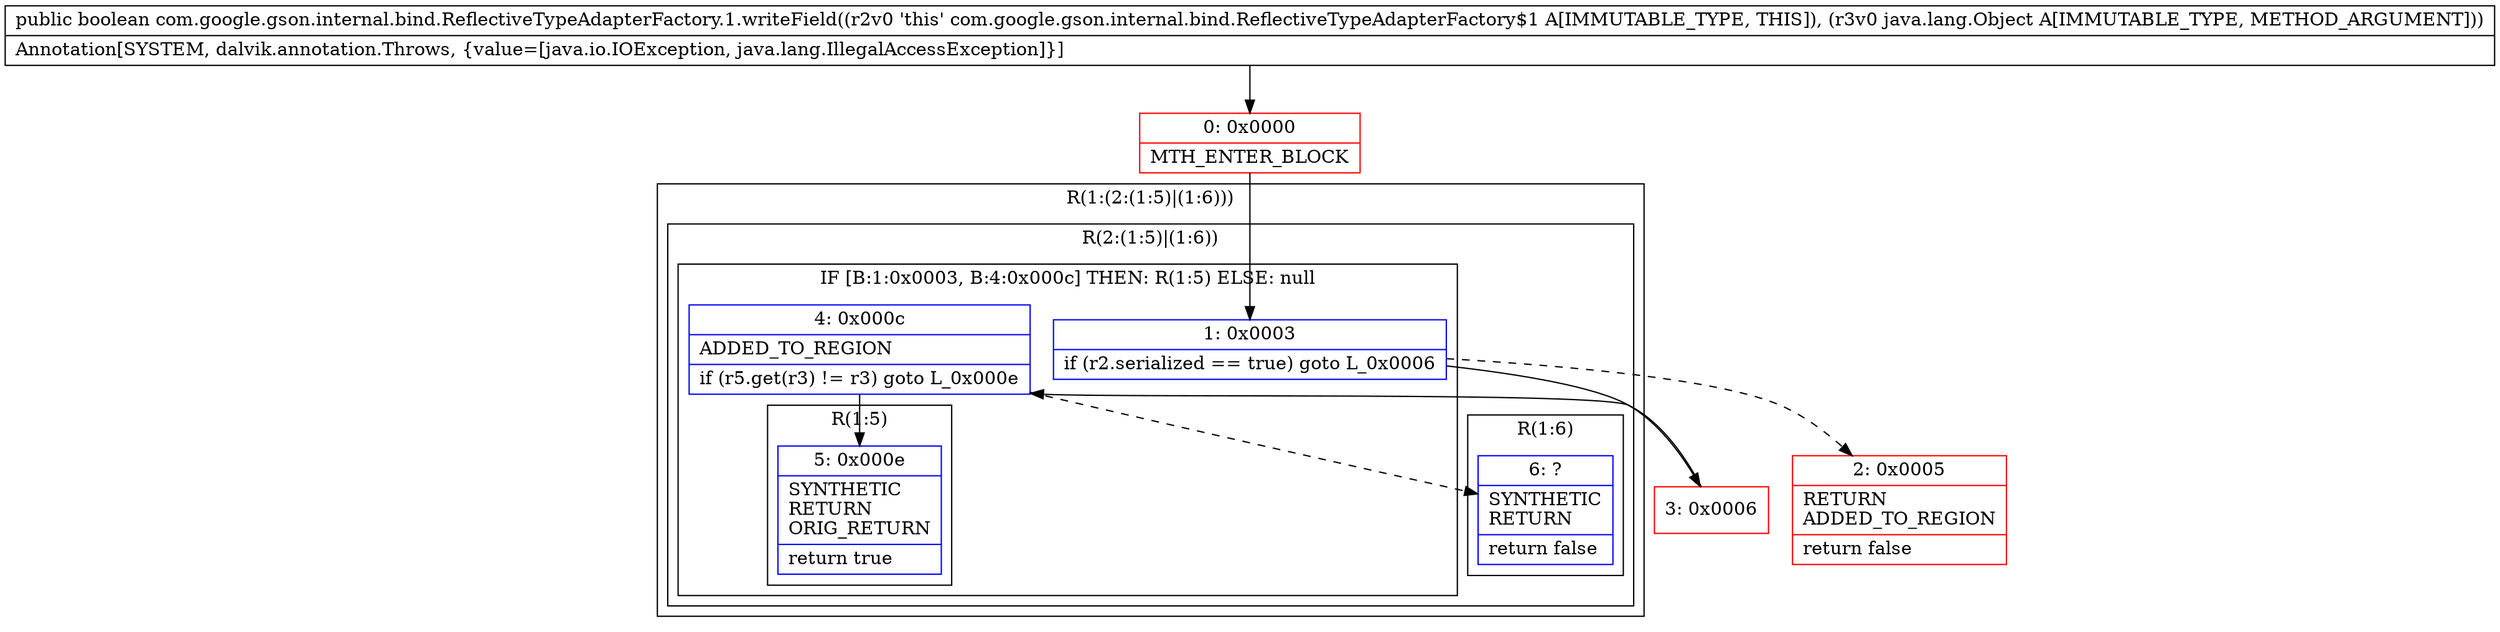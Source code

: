 digraph "CFG forcom.google.gson.internal.bind.ReflectiveTypeAdapterFactory.1.writeField(Ljava\/lang\/Object;)Z" {
subgraph cluster_Region_604860881 {
label = "R(1:(2:(1:5)|(1:6)))";
node [shape=record,color=blue];
subgraph cluster_Region_1524831409 {
label = "R(2:(1:5)|(1:6))";
node [shape=record,color=blue];
subgraph cluster_IfRegion_1485332285 {
label = "IF [B:1:0x0003, B:4:0x000c] THEN: R(1:5) ELSE: null";
node [shape=record,color=blue];
Node_1 [shape=record,label="{1\:\ 0x0003|if (r2.serialized == true) goto L_0x0006\l}"];
Node_4 [shape=record,label="{4\:\ 0x000c|ADDED_TO_REGION\l|if (r5.get(r3) != r3) goto L_0x000e\l}"];
subgraph cluster_Region_194728013 {
label = "R(1:5)";
node [shape=record,color=blue];
Node_5 [shape=record,label="{5\:\ 0x000e|SYNTHETIC\lRETURN\lORIG_RETURN\l|return true\l}"];
}
}
subgraph cluster_Region_1154956054 {
label = "R(1:6)";
node [shape=record,color=blue];
Node_6 [shape=record,label="{6\:\ ?|SYNTHETIC\lRETURN\l|return false\l}"];
}
}
}
Node_0 [shape=record,color=red,label="{0\:\ 0x0000|MTH_ENTER_BLOCK\l}"];
Node_2 [shape=record,color=red,label="{2\:\ 0x0005|RETURN\lADDED_TO_REGION\l|return false\l}"];
Node_3 [shape=record,color=red,label="{3\:\ 0x0006}"];
MethodNode[shape=record,label="{public boolean com.google.gson.internal.bind.ReflectiveTypeAdapterFactory.1.writeField((r2v0 'this' com.google.gson.internal.bind.ReflectiveTypeAdapterFactory$1 A[IMMUTABLE_TYPE, THIS]), (r3v0 java.lang.Object A[IMMUTABLE_TYPE, METHOD_ARGUMENT]))  | Annotation[SYSTEM, dalvik.annotation.Throws, \{value=[java.io.IOException, java.lang.IllegalAccessException]\}]\l}"];
MethodNode -> Node_0;
Node_1 -> Node_2[style=dashed];
Node_1 -> Node_3;
Node_4 -> Node_5;
Node_4 -> Node_6[style=dashed];
Node_0 -> Node_1;
Node_3 -> Node_4;
}

